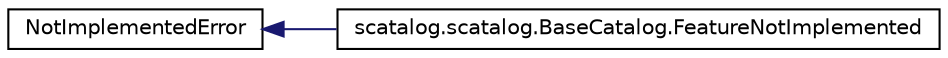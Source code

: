 digraph G
{
  edge [fontname="Helvetica",fontsize="10",labelfontname="Helvetica",labelfontsize="10"];
  node [fontname="Helvetica",fontsize="10",shape=record];
  rankdir=LR;
  Node1 [label="NotImplementedError",height=0.2,width=0.4,color="black", fillcolor="white", style="filled",URL="$classNotImplementedError.html"];
  Node1 -> Node2 [dir=back,color="midnightblue",fontsize="10",style="solid",fontname="Helvetica"];
  Node2 [label="scatalog.scatalog.BaseCatalog.FeatureNotImplemented",height=0.2,width=0.4,color="black", fillcolor="white", style="filled",URL="$classscatalog_1_1scatalog_1_1BaseCatalog_1_1FeatureNotImplemented.html"];
}
